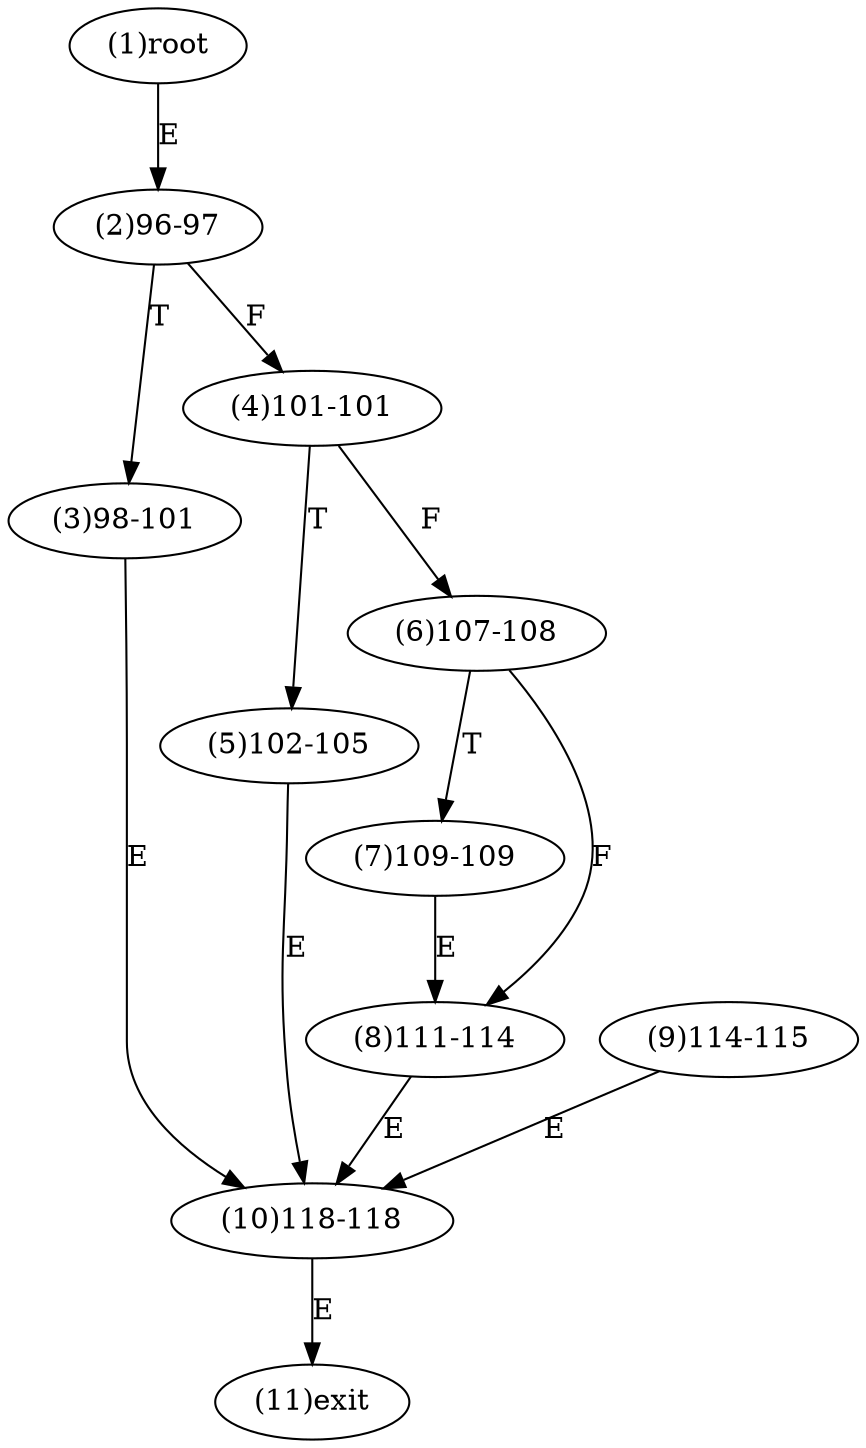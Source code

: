 digraph "" { 
1[ label="(1)root"];
2[ label="(2)96-97"];
3[ label="(3)98-101"];
4[ label="(4)101-101"];
5[ label="(5)102-105"];
6[ label="(6)107-108"];
7[ label="(7)109-109"];
8[ label="(8)111-114"];
9[ label="(9)114-115"];
10[ label="(10)118-118"];
11[ label="(11)exit"];
1->2[ label="E"];
2->4[ label="F"];
2->3[ label="T"];
3->10[ label="E"];
4->6[ label="F"];
4->5[ label="T"];
5->10[ label="E"];
6->8[ label="F"];
6->7[ label="T"];
7->8[ label="E"];
8->10[ label="E"];
9->10[ label="E"];
10->11[ label="E"];
}